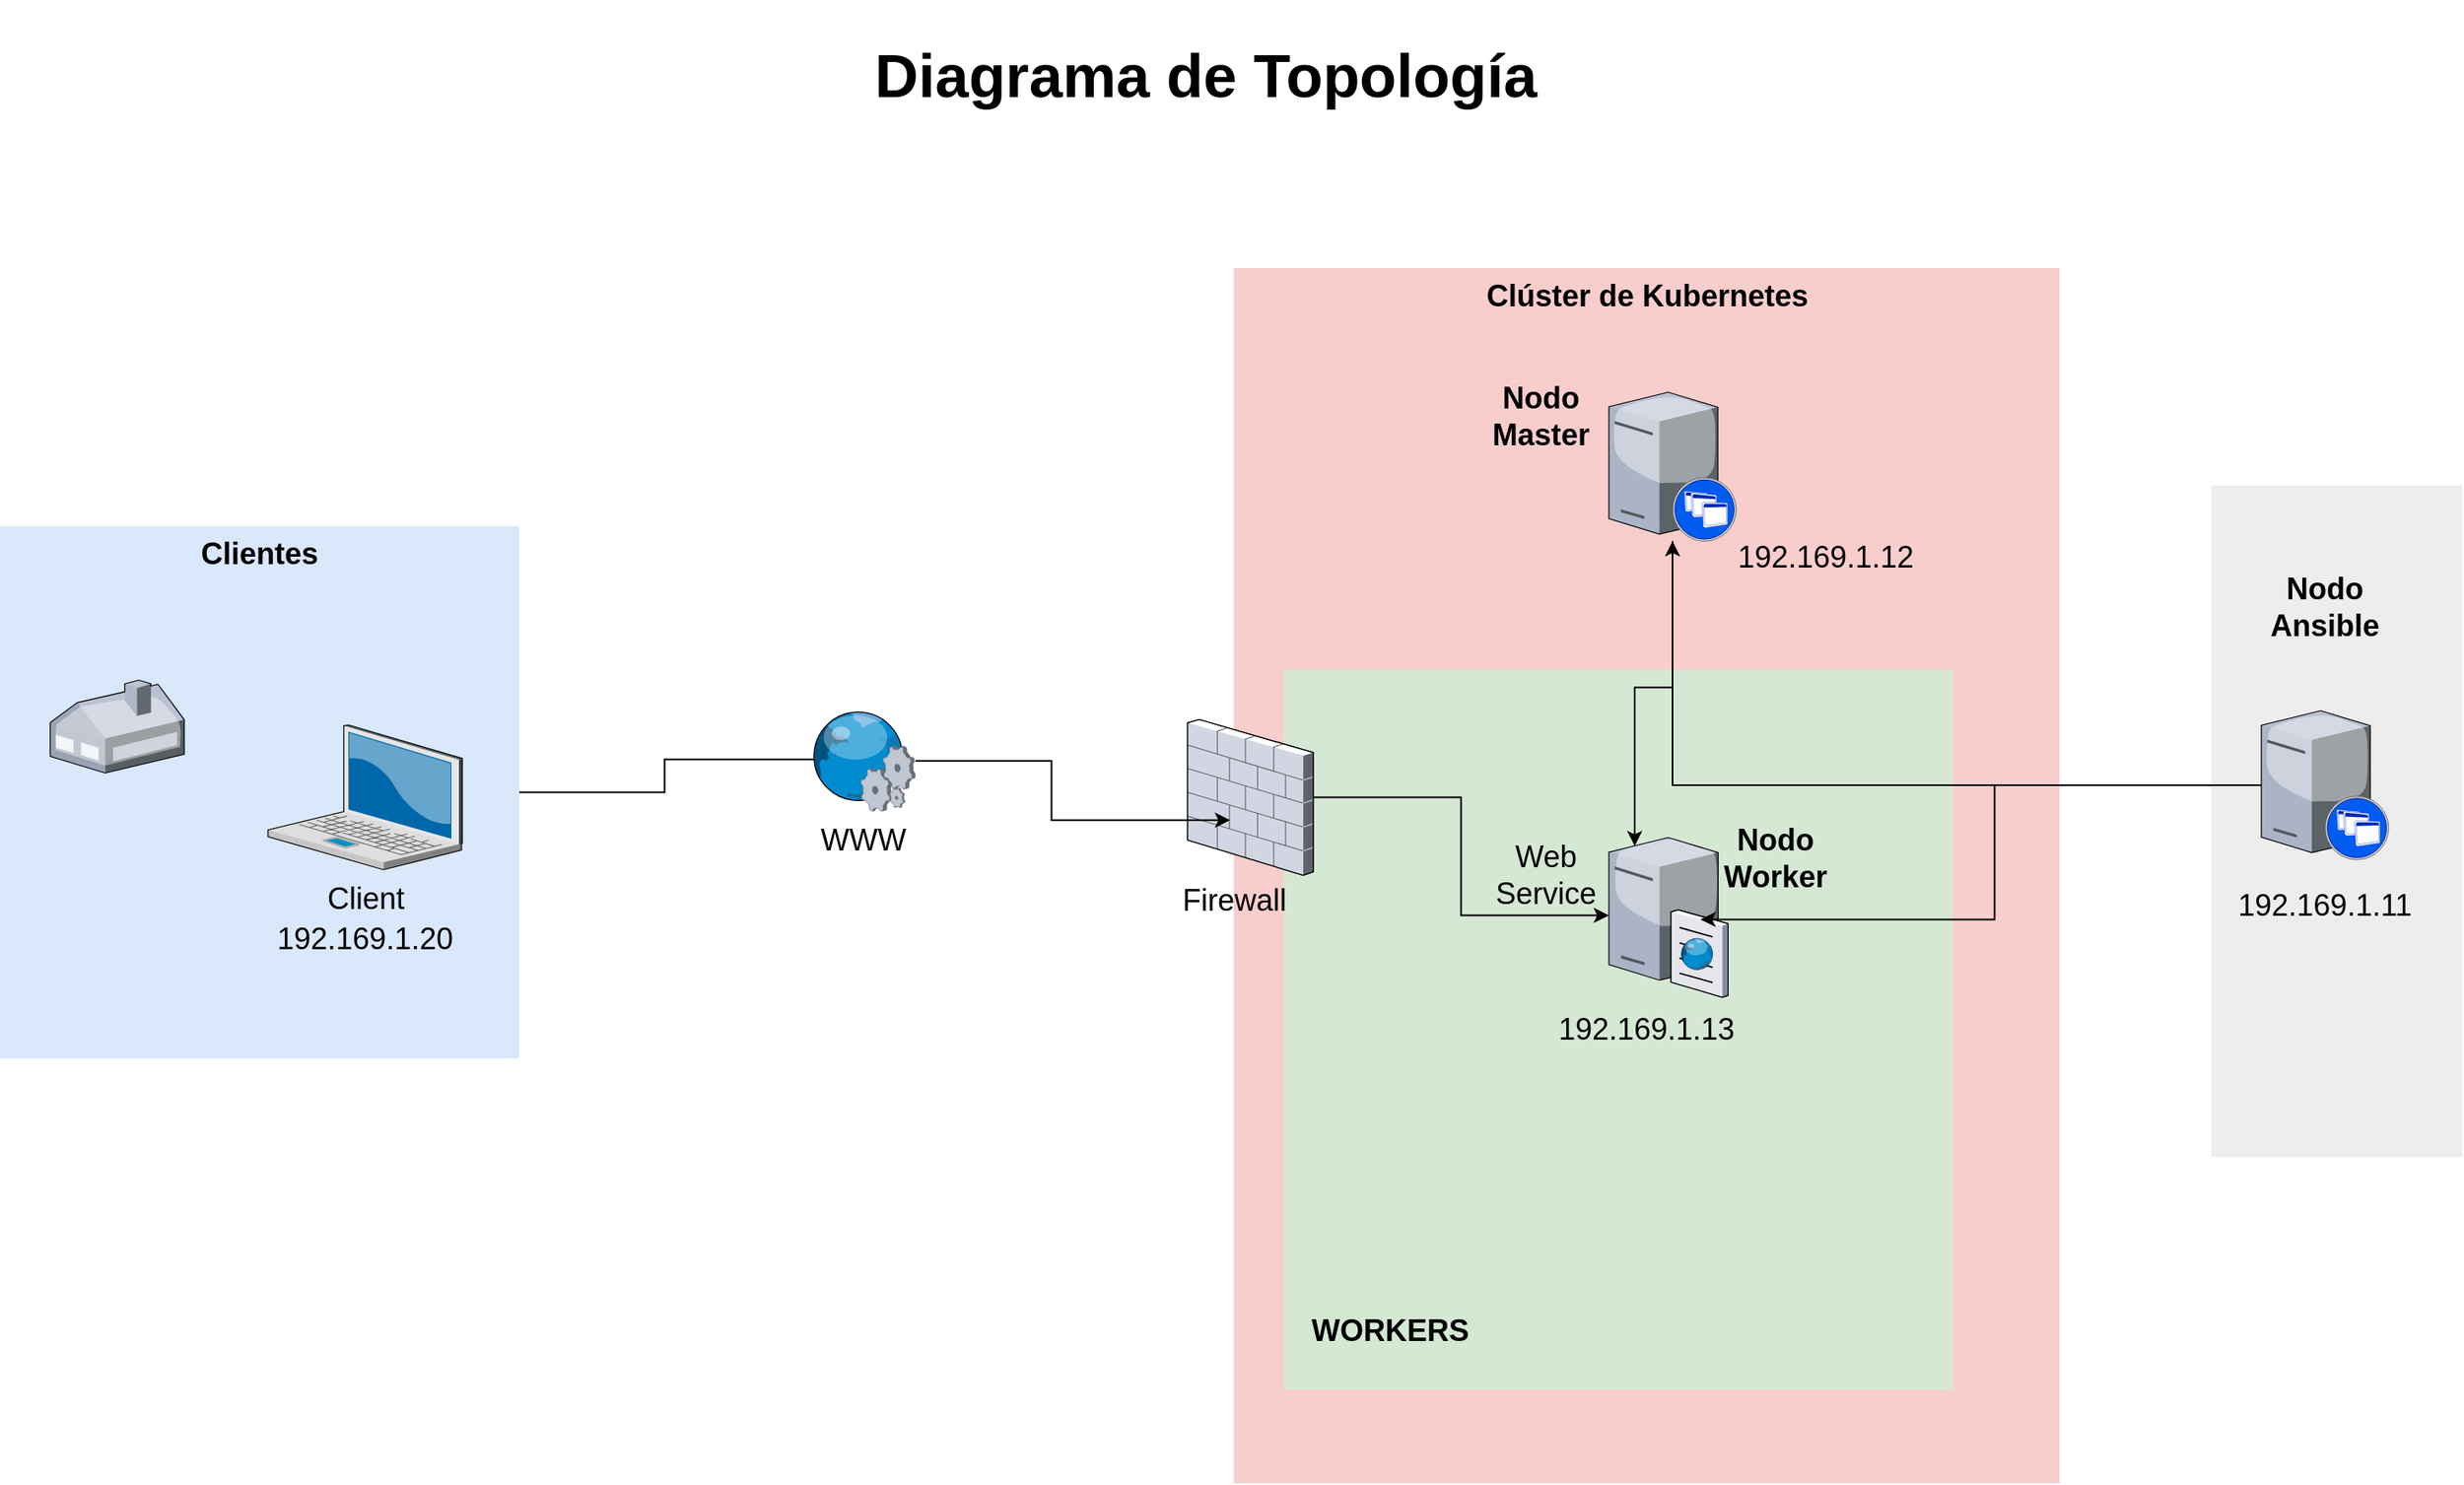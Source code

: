 <mxfile version="26.1.1">
  <diagram name="Page-1" id="e3a06f82-3646-2815-327d-82caf3d4e204">
    <mxGraphModel dx="2298" dy="1242" grid="1" gridSize="10" guides="1" tooltips="1" connect="1" arrows="1" fold="1" page="1" pageScale="1.5" pageWidth="1169" pageHeight="826" background="none" math="0" shadow="0">
      <root>
        <mxCell id="0" style=";html=1;" />
        <mxCell id="1" style=";html=1;" parent="0" />
        <mxCell id="6a7d8f32e03d9370-61" value="&lt;b style=&quot;font-size: 18px;&quot;&gt;Clúster de Kubernetes&lt;/b&gt;" style="whiteSpace=wrap;html=1;fillColor=#f8cecc;fontSize=14;strokeColor=none;verticalAlign=top;" parent="1" vertex="1">
          <mxGeometry x="866.5" y="210" width="493" height="726" as="geometry" />
        </mxCell>
        <mxCell id="6a7d8f32e03d9370-60" value="" style="whiteSpace=wrap;html=1;fillColor=#d5e8d4;fontSize=14;strokeColor=none;verticalAlign=top;" parent="1" vertex="1">
          <mxGeometry x="896.5" y="450" width="399.5" height="430" as="geometry" />
        </mxCell>
        <mxCell id="6a7d8f32e03d9370-59" value="" style="whiteSpace=wrap;html=1;fillColor=#EDEDED;fontSize=14;strokeColor=none;verticalAlign=top;" parent="1" vertex="1">
          <mxGeometry x="1450" y="340" width="150" height="401" as="geometry" />
        </mxCell>
        <mxCell id="-gNcL-1J6Vz2lFdQg6ia-16" style="edgeStyle=orthogonalEdgeStyle;rounded=0;orthogonalLoop=1;jettySize=auto;html=1;" edge="1" parent="1" source="-gNcL-1J6Vz2lFdQg6ia-1" target="-gNcL-1J6Vz2lFdQg6ia-3">
          <mxGeometry relative="1" as="geometry" />
        </mxCell>
        <mxCell id="-gNcL-1J6Vz2lFdQg6ia-1" value="" style="verticalLabelPosition=bottom;aspect=fixed;html=1;verticalAlign=top;strokeColor=none;shape=mxgraph.citrix.xenapp_server;fillColor=#66B2FF;gradientColor=#0066CC;fontSize=14;" vertex="1" parent="1">
          <mxGeometry x="1480" y="474.5" width="76" height="89" as="geometry" />
        </mxCell>
        <mxCell id="-gNcL-1J6Vz2lFdQg6ia-3" value="" style="verticalLabelPosition=bottom;aspect=fixed;html=1;verticalAlign=top;strokeColor=none;shape=mxgraph.citrix.xenapp_server;fillColor=#66B2FF;gradientColor=#0066CC;fontSize=14;" vertex="1" parent="1">
          <mxGeometry x="1090.5" y="284.25" width="76" height="89" as="geometry" />
        </mxCell>
        <mxCell id="-gNcL-1J6Vz2lFdQg6ia-12" style="edgeStyle=orthogonalEdgeStyle;rounded=0;orthogonalLoop=1;jettySize=auto;html=1;entryX=0.452;entryY=0.485;entryDx=0;entryDy=0;entryPerimeter=0;" edge="1" parent="1" source="-gNcL-1J6Vz2lFdQg6ia-4" target="-gNcL-1J6Vz2lFdQg6ia-10">
          <mxGeometry relative="1" as="geometry">
            <mxPoint x="631" y="523.25" as="targetPoint" />
          </mxGeometry>
        </mxCell>
        <mxCell id="-gNcL-1J6Vz2lFdQg6ia-4" value="&lt;font style=&quot;font-size: 18px;&quot;&gt;&lt;b&gt;Clientes&lt;/b&gt;&lt;/font&gt;" style="whiteSpace=wrap;html=1;fillColor=#dae8fc;fontSize=14;strokeColor=none;verticalAlign=top;" vertex="1" parent="1">
          <mxGeometry x="130" y="364.25" width="310" height="318" as="geometry" />
        </mxCell>
        <mxCell id="-gNcL-1J6Vz2lFdQg6ia-5" value="&lt;font style=&quot;font-size: 18px;&quot;&gt;Client&lt;/font&gt;" style="verticalLabelPosition=bottom;aspect=fixed;html=1;verticalAlign=top;strokeColor=none;shape=mxgraph.citrix.laptop_2;fillColor=#66B2FF;gradientColor=#0066CC;fontSize=14;" vertex="1" parent="1">
          <mxGeometry x="290.0" y="483" width="116" height="86.5" as="geometry" />
        </mxCell>
        <mxCell id="-gNcL-1J6Vz2lFdQg6ia-7" value="" style="verticalLabelPosition=bottom;aspect=fixed;html=1;verticalAlign=top;strokeColor=none;shape=mxgraph.citrix.home_office;fillColor=#66B2FF;gradientColor=#0066CC;fontSize=14;" vertex="1" parent="1">
          <mxGeometry x="160" y="456.25" width="80" height="55.5" as="geometry" />
        </mxCell>
        <mxCell id="-gNcL-1J6Vz2lFdQg6ia-14" style="edgeStyle=orthogonalEdgeStyle;rounded=0;orthogonalLoop=1;jettySize=auto;html=1;" edge="1" parent="1" source="-gNcL-1J6Vz2lFdQg6ia-8" target="-gNcL-1J6Vz2lFdQg6ia-9">
          <mxGeometry relative="1" as="geometry" />
        </mxCell>
        <mxCell id="-gNcL-1J6Vz2lFdQg6ia-8" value="" style="verticalLabelPosition=bottom;aspect=fixed;html=1;verticalAlign=top;strokeColor=none;shape=mxgraph.citrix.firewall;fillColor=#66B2FF;gradientColor=#0066CC;fontSize=14;" vertex="1" parent="1">
          <mxGeometry x="839" y="479.75" width="75" height="93" as="geometry" />
        </mxCell>
        <mxCell id="-gNcL-1J6Vz2lFdQg6ia-9" value="" style="verticalLabelPosition=top;aspect=fixed;html=1;verticalAlign=bottom;strokeColor=none;shape=mxgraph.citrix.cache_server;fillColor=#66B2FF;gradientColor=#0066CC;fontSize=14;labelPosition=center;align=center;" vertex="1" parent="1">
          <mxGeometry x="1090.5" y="548" width="71" height="97.5" as="geometry" />
        </mxCell>
        <mxCell id="-gNcL-1J6Vz2lFdQg6ia-10" value="&lt;font style=&quot;font-size: 18px;&quot;&gt;WWW&lt;/font&gt;" style="verticalLabelPosition=bottom;aspect=fixed;html=1;verticalAlign=top;strokeColor=none;shape=mxgraph.citrix.web_service;fillColor=#66B2FF;gradientColor=#0066CC;fontSize=14;" vertex="1" parent="1">
          <mxGeometry x="613.5" y="474.5" width="63" height="60" as="geometry" />
        </mxCell>
        <mxCell id="-gNcL-1J6Vz2lFdQg6ia-13" style="edgeStyle=orthogonalEdgeStyle;rounded=0;orthogonalLoop=1;jettySize=auto;html=1;entryX=0.338;entryY=0.647;entryDx=0;entryDy=0;entryPerimeter=0;" edge="1" parent="1" source="-gNcL-1J6Vz2lFdQg6ia-10" target="-gNcL-1J6Vz2lFdQg6ia-8">
          <mxGeometry relative="1" as="geometry" />
        </mxCell>
        <mxCell id="-gNcL-1J6Vz2lFdQg6ia-15" style="edgeStyle=orthogonalEdgeStyle;rounded=0;orthogonalLoop=1;jettySize=auto;html=1;entryX=0.217;entryY=0.075;entryDx=0;entryDy=0;entryPerimeter=0;" edge="1" parent="1" source="-gNcL-1J6Vz2lFdQg6ia-3" target="-gNcL-1J6Vz2lFdQg6ia-9">
          <mxGeometry relative="1" as="geometry" />
        </mxCell>
        <mxCell id="-gNcL-1J6Vz2lFdQg6ia-20" style="edgeStyle=orthogonalEdgeStyle;rounded=0;orthogonalLoop=1;jettySize=auto;html=1;entryX=0.77;entryY=0.525;entryDx=0;entryDy=0;entryPerimeter=0;" edge="1" parent="1" source="-gNcL-1J6Vz2lFdQg6ia-1" target="-gNcL-1J6Vz2lFdQg6ia-9">
          <mxGeometry relative="1" as="geometry" />
        </mxCell>
        <mxCell id="-gNcL-1J6Vz2lFdQg6ia-22" value="&lt;font style=&quot;font-size: 18px;&quot;&gt;Web Service&lt;/font&gt;" style="text;html=1;align=center;verticalAlign=middle;whiteSpace=wrap;rounded=0;" vertex="1" parent="1">
          <mxGeometry x="1023" y="558" width="60" height="30" as="geometry" />
        </mxCell>
        <mxCell id="-gNcL-1J6Vz2lFdQg6ia-24" value="&lt;b&gt;&lt;font style=&quot;font-size: 18px;&quot;&gt;Nodo Ansible&lt;/font&gt;&lt;/b&gt;" style="text;html=1;align=center;verticalAlign=middle;whiteSpace=wrap;rounded=0;" vertex="1" parent="1">
          <mxGeometry x="1488" y="398.25" width="60" height="30" as="geometry" />
        </mxCell>
        <mxCell id="-gNcL-1J6Vz2lFdQg6ia-26" value="&lt;b&gt;&lt;font style=&quot;font-size: 18px;&quot;&gt;Nodo Master&lt;/font&gt;&lt;/b&gt;" style="text;html=1;align=center;verticalAlign=middle;whiteSpace=wrap;rounded=0;" vertex="1" parent="1">
          <mxGeometry x="1020" y="283.75" width="60" height="30" as="geometry" />
        </mxCell>
        <mxCell id="-gNcL-1J6Vz2lFdQg6ia-27" value="&lt;b&gt;&lt;font style=&quot;font-size: 18px;&quot;&gt;Nodo Worker&lt;/font&gt;&lt;/b&gt;" style="text;html=1;align=center;verticalAlign=middle;whiteSpace=wrap;rounded=0;" vertex="1" parent="1">
          <mxGeometry x="1160" y="548" width="60" height="30" as="geometry" />
        </mxCell>
        <mxCell id="-gNcL-1J6Vz2lFdQg6ia-30" value="&lt;b&gt;&lt;font style=&quot;font-size: 18px;&quot;&gt;WORKERS&lt;/font&gt;&lt;/b&gt;" style="text;html=1;align=center;verticalAlign=middle;whiteSpace=wrap;rounded=0;" vertex="1" parent="1">
          <mxGeometry x="930" y="830" width="60" height="30" as="geometry" />
        </mxCell>
        <mxCell id="-gNcL-1J6Vz2lFdQg6ia-31" value="&lt;font style=&quot;font-size: 18px;&quot;&gt;192.169.1.12&lt;/font&gt;" style="text;html=1;align=center;verticalAlign=middle;whiteSpace=wrap;rounded=0;" vertex="1" parent="1">
          <mxGeometry x="1190" y="368.25" width="60" height="30" as="geometry" />
        </mxCell>
        <mxCell id="-gNcL-1J6Vz2lFdQg6ia-32" value="&lt;font style=&quot;font-size: 18px;&quot;&gt;192.169.1.11&lt;/font&gt;" style="text;html=1;align=center;verticalAlign=middle;whiteSpace=wrap;rounded=0;" vertex="1" parent="1">
          <mxGeometry x="1488" y="576" width="60" height="30" as="geometry" />
        </mxCell>
        <mxCell id="-gNcL-1J6Vz2lFdQg6ia-33" value="&lt;font style=&quot;font-size: 18px;&quot;&gt;192.169.1.13&lt;/font&gt;" style="text;html=1;align=center;verticalAlign=middle;whiteSpace=wrap;rounded=0;" vertex="1" parent="1">
          <mxGeometry x="1083" y="650" width="60" height="30" as="geometry" />
        </mxCell>
        <mxCell id="-gNcL-1J6Vz2lFdQg6ia-34" value="&lt;font style=&quot;font-size: 18px;&quot;&gt;192.169.1.20&lt;/font&gt;" style="text;html=1;align=center;verticalAlign=middle;whiteSpace=wrap;rounded=0;" vertex="1" parent="1">
          <mxGeometry x="318" y="596.25" width="60" height="30" as="geometry" />
        </mxCell>
        <mxCell id="-gNcL-1J6Vz2lFdQg6ia-35" value="&lt;b&gt;&lt;font style=&quot;font-size: 36px;&quot;&gt;Diagrama de Topología&lt;/font&gt;&lt;/b&gt;" style="text;html=1;align=center;verticalAlign=middle;whiteSpace=wrap;rounded=0;" vertex="1" parent="1">
          <mxGeometry x="420" y="50" width="860" height="90" as="geometry" />
        </mxCell>
        <mxCell id="-gNcL-1J6Vz2lFdQg6ia-37" value="&lt;font style=&quot;font-size: 18px;&quot;&gt;Firewall&lt;/font&gt;" style="text;html=1;align=center;verticalAlign=middle;whiteSpace=wrap;rounded=0;" vertex="1" parent="1">
          <mxGeometry x="837" y="573" width="60" height="30" as="geometry" />
        </mxCell>
      </root>
    </mxGraphModel>
  </diagram>
</mxfile>
